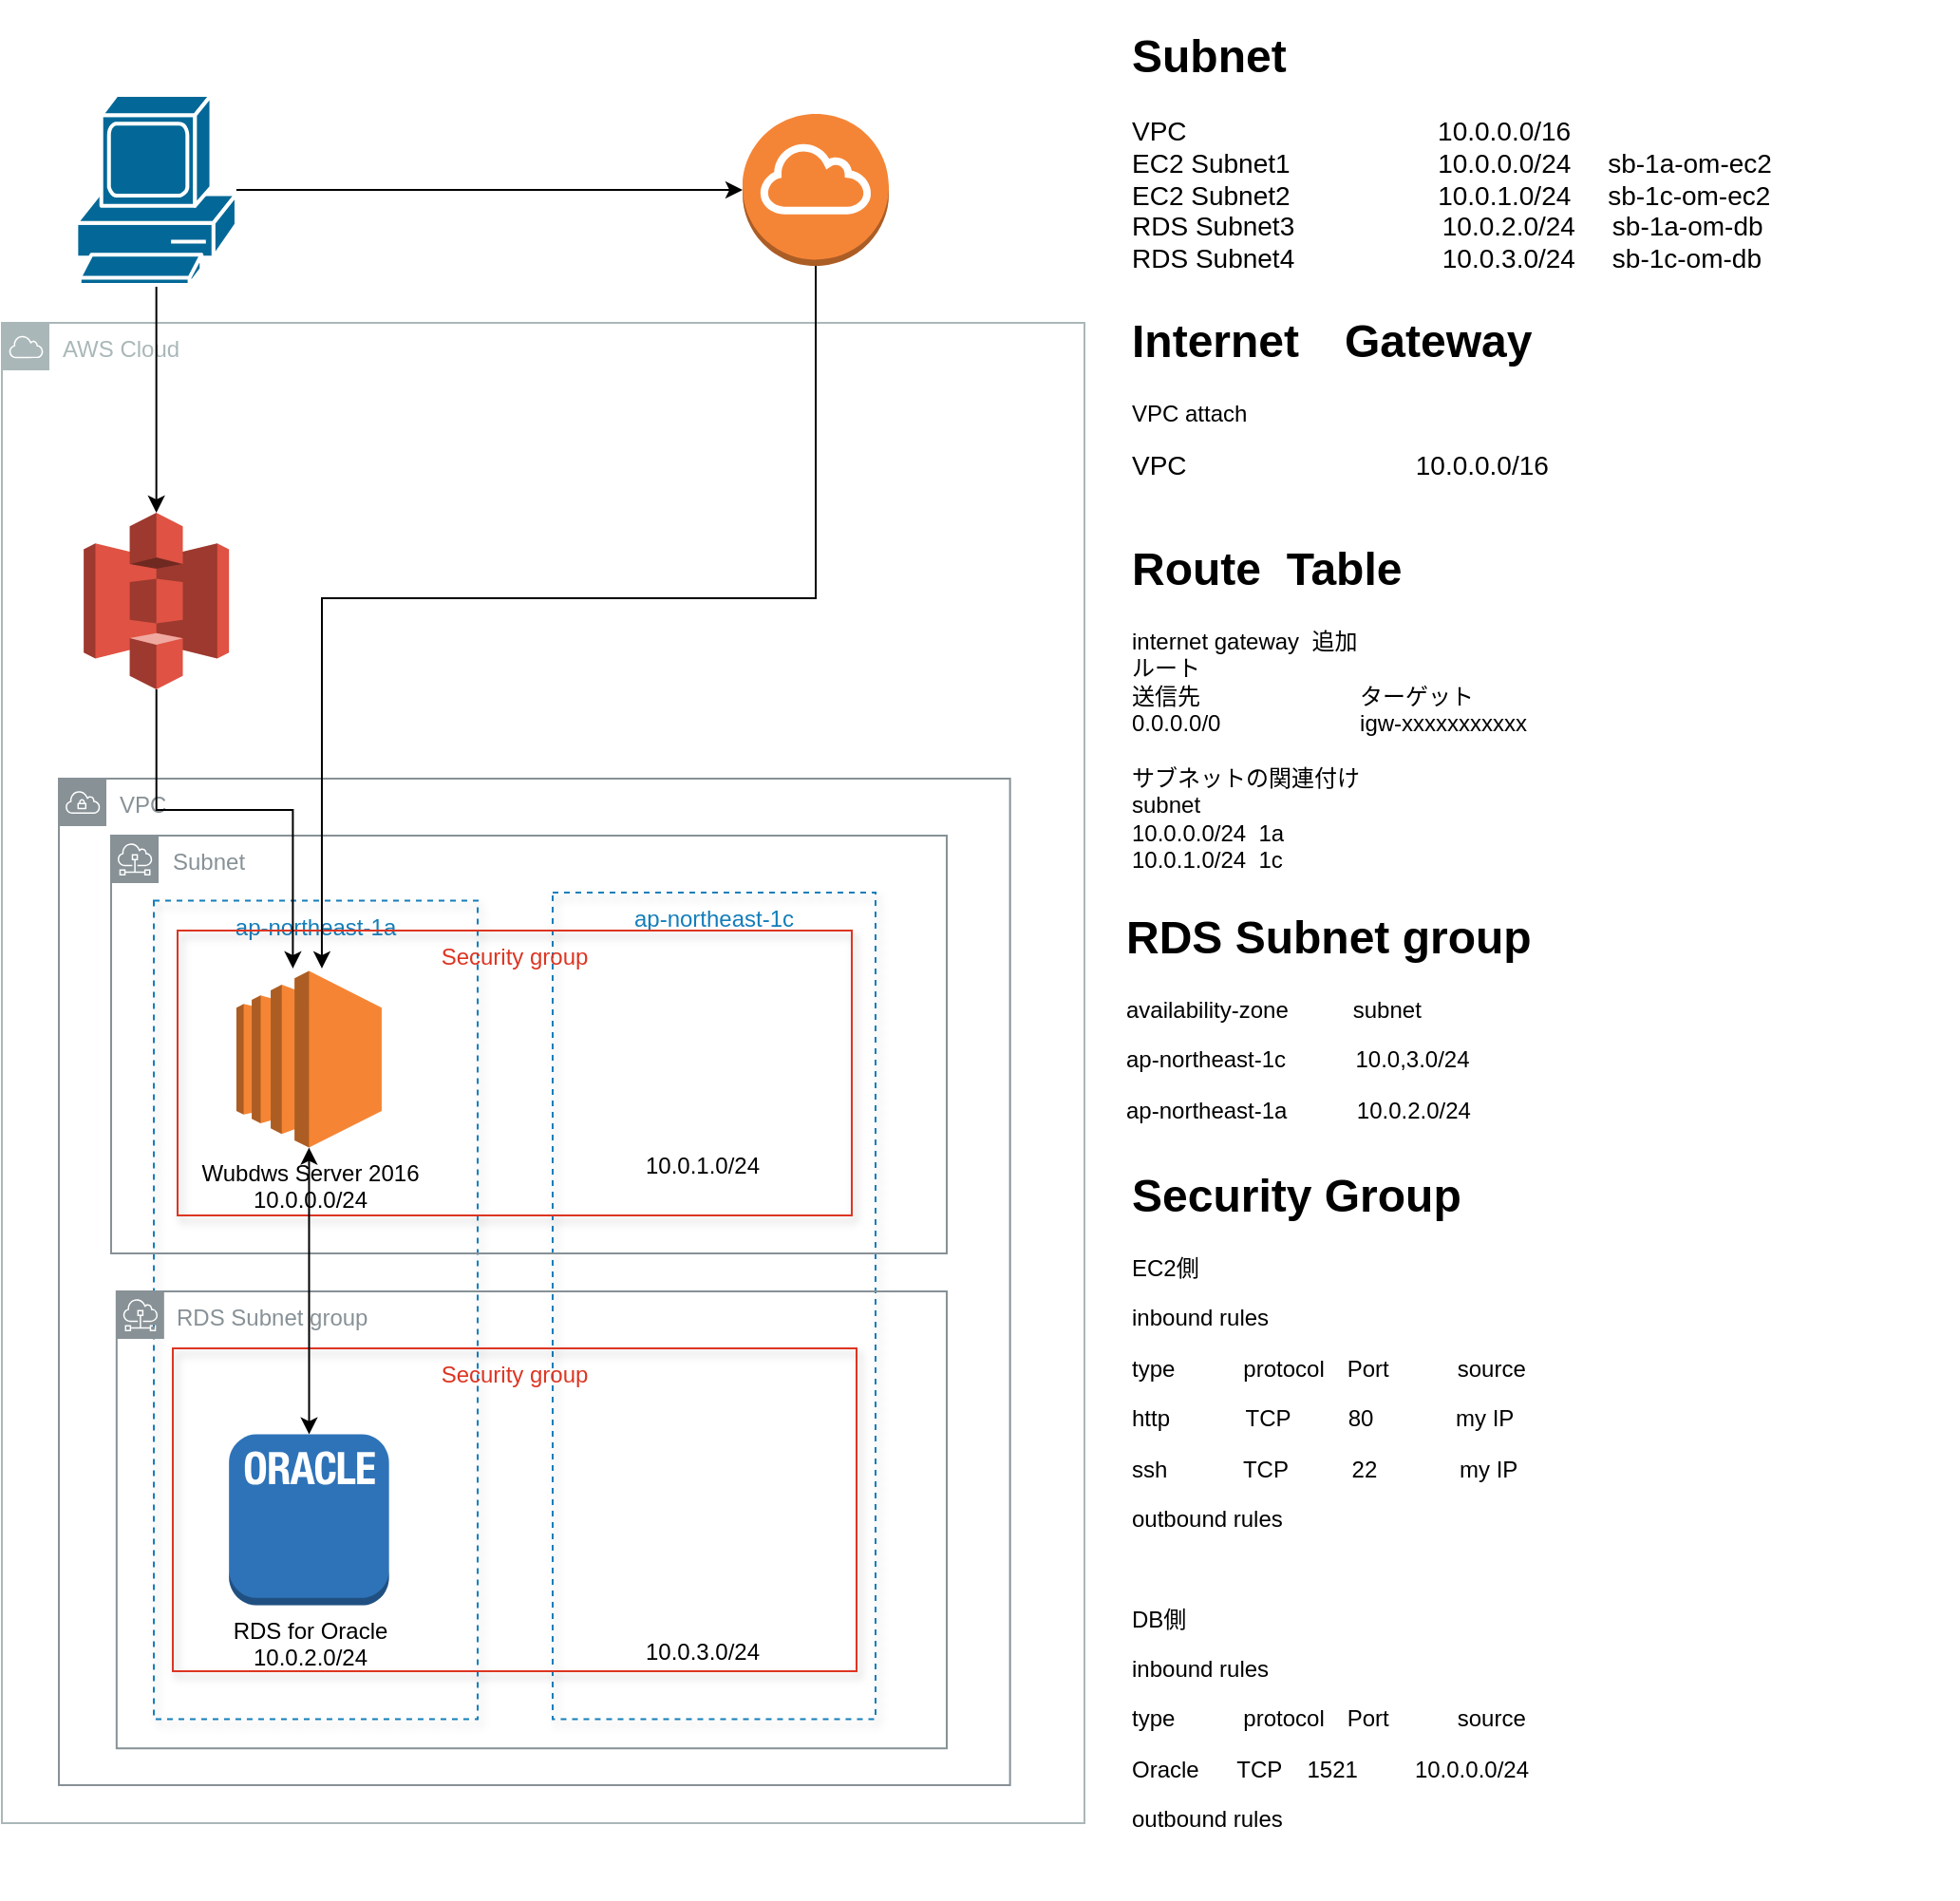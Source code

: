 <mxfile version="13.6.9" type="github"><diagram id="GWEeNumrINrzTQ22G5ji" name="ページ1"><mxGraphModel dx="920" dy="868" grid="1" gridSize="10" guides="1" tooltips="1" connect="1" arrows="1" fold="1" page="1" pageScale="1" pageWidth="827" pageHeight="1169" math="1" shadow="0"><root><mxCell id="0"/><mxCell id="1" parent="0"/><mxCell id="ISlcmJgeb__mbXeuOqbF-3" value="ap-northeast-1c" style="fillColor=none;strokeColor=#147EBA;dashed=1;verticalAlign=top;fontStyle=0;fontColor=#147EBA;shadow=1;" vertex="1" parent="1"><mxGeometry x="290" y="470" width="170" height="435.24" as="geometry"/></mxCell><mxCell id="ISlcmJgeb__mbXeuOqbF-8" value="ap-northeast-1a" style="fillColor=none;strokeColor=#147EBA;dashed=1;verticalAlign=top;fontStyle=0;fontColor=#147EBA;shadow=1;" vertex="1" parent="1"><mxGeometry x="80" y="474.3" width="170.52" height="430.94" as="geometry"/></mxCell><mxCell id="ISlcmJgeb__mbXeuOqbF-2" value="VPC" style="outlineConnect=0;gradientColor=none;html=1;whiteSpace=wrap;fontSize=12;fontStyle=0;shape=mxgraph.aws4.group;grIcon=mxgraph.aws4.group_vpc;strokeColor=#879196;fillColor=none;verticalAlign=top;align=left;spacingLeft=30;fontColor=#879196;dashed=0;" vertex="1" parent="1"><mxGeometry x="30" y="410" width="500.82" height="530" as="geometry"/></mxCell><mxCell id="ISlcmJgeb__mbXeuOqbF-14" value="Subnet" style="outlineConnect=0;gradientColor=none;html=1;whiteSpace=wrap;fontSize=12;fontStyle=0;shape=mxgraph.aws4.group;grIcon=mxgraph.aws4.group_subnet;strokeColor=#879196;fillColor=none;verticalAlign=top;align=left;spacingLeft=30;fontColor=#879196;dashed=0;" vertex="1" parent="1"><mxGeometry x="57.5" y="440" width="440" height="220" as="geometry"/></mxCell><mxCell id="ISlcmJgeb__mbXeuOqbF-11" value="Security group" style="fillColor=none;strokeColor=#DD3522;verticalAlign=top;fontStyle=0;fontColor=#DD3522;shadow=1;" vertex="1" parent="1"><mxGeometry x="92.5" y="490" width="355" height="150" as="geometry"/></mxCell><mxCell id="ISlcmJgeb__mbXeuOqbF-1" value="AWS Cloud" style="outlineConnect=0;gradientColor=none;html=1;whiteSpace=wrap;fontSize=12;fontStyle=0;shape=mxgraph.aws4.group;grIcon=mxgraph.aws4.group_aws_cloud;strokeColor=#AAB7B8;fillColor=none;verticalAlign=top;align=left;spacingLeft=30;fontColor=#AAB7B8;dashed=0;" vertex="1" parent="1"><mxGeometry y="170" width="570" height="790" as="geometry"/></mxCell><mxCell id="ISlcmJgeb__mbXeuOqbF-15" value="RDS Subnet group" style="outlineConnect=0;gradientColor=none;html=1;whiteSpace=wrap;fontSize=12;fontStyle=0;shape=mxgraph.aws4.group;grIcon=mxgraph.aws4.group_subnet;strokeColor=#879196;fillColor=none;verticalAlign=top;align=left;spacingLeft=30;fontColor=#879196;dashed=0;" vertex="1" parent="1"><mxGeometry x="60.41" y="680" width="437.09" height="240.62" as="geometry"/></mxCell><mxCell id="ISlcmJgeb__mbXeuOqbF-10" value="Security group" style="fillColor=none;strokeColor=#DD3522;verticalAlign=top;fontStyle=0;fontColor=#DD3522;shadow=1;" vertex="1" parent="1"><mxGeometry x="90" y="710" width="360" height="170" as="geometry"/></mxCell><mxCell id="ISlcmJgeb__mbXeuOqbF-6" value="Wubdws Server 2016&lt;br&gt;10.0.0.0/24&lt;br&gt;" style="outlineConnect=0;dashed=0;verticalLabelPosition=bottom;verticalAlign=top;align=center;html=1;shape=mxgraph.aws3.ec2;fillColor=#F58534;gradientColor=none;" vertex="1" parent="1"><mxGeometry x="123.47" y="511.3" width="76.5" height="93" as="geometry"/></mxCell><mxCell id="ISlcmJgeb__mbXeuOqbF-20" style="edgeStyle=orthogonalEdgeStyle;rounded=0;orthogonalLoop=1;jettySize=auto;html=1;entryX=0.5;entryY=1;entryDx=0;entryDy=0;entryPerimeter=0;startArrow=classic;startFill=1;" edge="1" parent="1" source="ISlcmJgeb__mbXeuOqbF-7" target="ISlcmJgeb__mbXeuOqbF-6"><mxGeometry relative="1" as="geometry"/></mxCell><mxCell id="ISlcmJgeb__mbXeuOqbF-7" value="RDS for Oracle&lt;br&gt;10.0.2.0/24" style="outlineConnect=0;dashed=0;verticalLabelPosition=bottom;verticalAlign=top;align=center;html=1;shape=mxgraph.aws3.oracle_db_instance_2;fillColor=#2E73B8;gradientColor=none;" vertex="1" parent="1"><mxGeometry x="119.58" y="755.31" width="84.25" height="90" as="geometry"/></mxCell><mxCell id="ISlcmJgeb__mbXeuOqbF-46" style="edgeStyle=orthogonalEdgeStyle;rounded=0;orthogonalLoop=1;jettySize=auto;html=1;entryX=0.214;entryY=0.133;entryDx=0;entryDy=0;entryPerimeter=0;startArrow=none;startFill=0;" edge="1" parent="1" source="ISlcmJgeb__mbXeuOqbF-16" target="ISlcmJgeb__mbXeuOqbF-11"><mxGeometry relative="1" as="geometry"/></mxCell><mxCell id="ISlcmJgeb__mbXeuOqbF-16" value="" style="outlineConnect=0;dashed=0;verticalLabelPosition=bottom;verticalAlign=top;align=center;html=1;shape=mxgraph.aws3.internet_gateway;fillColor=#F58536;gradientColor=none;" vertex="1" parent="1"><mxGeometry x="390" y="60" width="77.01" height="80" as="geometry"/></mxCell><mxCell id="ISlcmJgeb__mbXeuOqbF-17" value="&lt;h1&gt;Subnet&lt;/h1&gt;&lt;font style=&quot;font-size: 14px&quot;&gt;VPC&amp;nbsp; &amp;nbsp; &amp;nbsp; &amp;nbsp; &amp;nbsp; &amp;nbsp; &amp;nbsp; &amp;nbsp; &amp;nbsp; &amp;nbsp; &amp;nbsp; &amp;nbsp; &amp;nbsp; &amp;nbsp; &amp;nbsp; &amp;nbsp; &amp;nbsp; 10.0.0.0/16&lt;br&gt;EC2 Subnet1&amp;nbsp; &amp;nbsp; &amp;nbsp; &amp;nbsp; &amp;nbsp; &amp;nbsp; &amp;nbsp; &amp;nbsp; &amp;nbsp; &amp;nbsp; 10.0.0.0/24&amp;nbsp; &amp;nbsp; &amp;nbsp;sb-1a-om-ec2&lt;br&gt;EC2 Subnet2&amp;nbsp; &amp;nbsp; &amp;nbsp; &amp;nbsp; &amp;nbsp; &amp;nbsp; &amp;nbsp; &amp;nbsp; &amp;nbsp; &amp;nbsp; 10.0.1.0/24&amp;nbsp; &amp;nbsp; &amp;nbsp;sb-1c-om-ec2&lt;br&gt;RDS Subnet3&amp;nbsp; &amp;nbsp; &amp;nbsp; &amp;nbsp; &amp;nbsp; &amp;nbsp; &amp;nbsp; &amp;nbsp; &amp;nbsp; &amp;nbsp; 10.0.2.0/24&amp;nbsp; &amp;nbsp; &amp;nbsp;sb-1a-om-db&lt;br&gt;RDS Subnet4&amp;nbsp; &amp;nbsp; &amp;nbsp; &amp;nbsp; &amp;nbsp; &amp;nbsp; &amp;nbsp; &amp;nbsp; &amp;nbsp; &amp;nbsp; 10.0.3.0/24&amp;nbsp; &amp;nbsp; &amp;nbsp;sb-1c-om-db&amp;nbsp;&lt;/font&gt;&lt;br&gt;&lt;h1&gt;　&lt;/h1&gt;&lt;p&gt;&lt;br&gt;&lt;/p&gt;" style="text;html=1;strokeColor=none;fillColor=none;spacing=5;spacingTop=-20;whiteSpace=wrap;overflow=hidden;rounded=0;" vertex="1" parent="1"><mxGeometry x="590" y="10" width="360" height="160" as="geometry"/></mxCell><mxCell id="ISlcmJgeb__mbXeuOqbF-18" value="&lt;h1&gt;Security Group&lt;/h1&gt;&lt;p&gt;EC2側&lt;/p&gt;&lt;p&gt;inbound rules&lt;/p&gt;&lt;p&gt;type　　　protocol　Port　　　source&lt;/p&gt;&lt;p&gt;http&amp;nbsp; &amp;nbsp; &amp;nbsp; &amp;nbsp; &amp;nbsp; &amp;nbsp; TCP&amp;nbsp; &amp;nbsp; &amp;nbsp; &amp;nbsp; &amp;nbsp;80&amp;nbsp; &amp;nbsp; &amp;nbsp; &amp;nbsp; &amp;nbsp; &amp;nbsp; &amp;nbsp;my IP&amp;nbsp; &amp;nbsp;&amp;nbsp;&lt;/p&gt;&lt;p&gt;ssh&amp;nbsp; &amp;nbsp; &amp;nbsp; &amp;nbsp; &amp;nbsp; &amp;nbsp; TCP&amp;nbsp; &amp;nbsp; &amp;nbsp; &amp;nbsp; &amp;nbsp; 22&amp;nbsp; &amp;nbsp; &amp;nbsp; &amp;nbsp; &amp;nbsp; &amp;nbsp; &amp;nbsp;my IP&lt;/p&gt;&lt;p&gt;outbound rules&lt;/p&gt;&lt;p&gt;&lt;br&gt;&lt;/p&gt;&lt;p&gt;DB側&lt;/p&gt;&lt;p&gt;inbound rules&lt;br&gt;&lt;/p&gt;&lt;p&gt;type　　　protocol　Port　　　source&lt;/p&gt;&lt;p&gt;Oracle&amp;nbsp; &amp;nbsp; &amp;nbsp; TCP   &amp;nbsp; &amp;nbsp;1521 &amp;nbsp; &amp;nbsp; &amp;nbsp; &amp;nbsp; 10.0.0.0/24&lt;/p&gt;&lt;p&gt;outbound rules&lt;/p&gt;" style="text;html=1;strokeColor=none;fillColor=none;spacing=5;spacingTop=-20;whiteSpace=wrap;overflow=hidden;rounded=0;" vertex="1" parent="1"><mxGeometry x="590" y="610" width="401.5" height="390" as="geometry"/></mxCell><mxCell id="ISlcmJgeb__mbXeuOqbF-23" value="&lt;h1&gt;Internet　Gateway&lt;/h1&gt;&lt;p&gt;VPC attach&lt;/p&gt;&lt;p&gt;&lt;span style=&quot;font-size: 14px&quot;&gt;VPC&amp;nbsp; &amp;nbsp; &amp;nbsp; &amp;nbsp; &amp;nbsp; &amp;nbsp; &amp;nbsp; &amp;nbsp; &amp;nbsp; &amp;nbsp; &amp;nbsp; &amp;nbsp; &amp;nbsp; &amp;nbsp; &amp;nbsp; &amp;nbsp;10.0.0.0/16&lt;/span&gt;&lt;br&gt;&lt;/p&gt;" style="text;html=1;strokeColor=none;fillColor=none;spacing=5;spacingTop=-20;whiteSpace=wrap;overflow=hidden;rounded=0;" vertex="1" parent="1"><mxGeometry x="590" y="160" width="370" height="90" as="geometry"/></mxCell><mxCell id="ISlcmJgeb__mbXeuOqbF-24" value="&lt;h1&gt;Route&amp;nbsp; Table&lt;/h1&gt;&lt;div&gt;internet gateway&amp;nbsp; 追加&lt;/div&gt;&lt;div&gt;ルート&lt;/div&gt;&lt;div&gt;送信先　　　　　　　ターゲット&lt;/div&gt;&lt;div&gt;&lt;span&gt;0.0.0.0/0&amp;nbsp; &amp;nbsp; &amp;nbsp; &amp;nbsp; &amp;nbsp; &amp;nbsp; &amp;nbsp; &amp;nbsp; &amp;nbsp; &amp;nbsp; &amp;nbsp; igw-xxxxxxxxxxx&lt;/span&gt;&lt;/div&gt;&lt;div&gt;&lt;span&gt;&lt;br&gt;&lt;/span&gt;&lt;/div&gt;&lt;div&gt;&lt;span&gt;サブネットの関連付け&lt;/span&gt;&lt;/div&gt;&lt;div&gt;&lt;span&gt;subnet&lt;/span&gt;&lt;/div&gt;&lt;div&gt;10.0.0.0/24&amp;nbsp; 1a&lt;/div&gt;&lt;div&gt;10.0.1.0/24&amp;nbsp; 1c&lt;/div&gt;&lt;p&gt;&lt;br&gt;&lt;/p&gt;" style="text;html=1;strokeColor=none;fillColor=none;spacing=5;spacingTop=-20;whiteSpace=wrap;overflow=hidden;rounded=0;" vertex="1" parent="1"><mxGeometry x="590" y="280" width="440" height="190" as="geometry"/></mxCell><mxCell id="ISlcmJgeb__mbXeuOqbF-27" value="10.0.1.0/24" style="text;html=1;strokeColor=none;fillColor=none;align=center;verticalAlign=middle;whiteSpace=wrap;rounded=0;" vertex="1" parent="1"><mxGeometry x="324" y="604.3" width="90" height="20" as="geometry"/></mxCell><mxCell id="ISlcmJgeb__mbXeuOqbF-28" value="10.0.3.0/24" style="text;html=1;strokeColor=none;fillColor=none;align=center;verticalAlign=middle;whiteSpace=wrap;rounded=0;" vertex="1" parent="1"><mxGeometry x="324" y="860" width="90" height="20" as="geometry"/></mxCell><mxCell id="ISlcmJgeb__mbXeuOqbF-29" value="&lt;h1&gt;RDS Subnet group&lt;/h1&gt;&lt;div&gt;availability‐zone　　&amp;nbsp; &amp;nbsp;subnet&lt;/div&gt;&lt;p&gt;ap-northeast-1c&amp;nbsp; &amp;nbsp; &amp;nbsp; &amp;nbsp; &amp;nbsp; &amp;nbsp;10.0,3.0/24&lt;/p&gt;&lt;p&gt;ap-northeast-1a&amp;nbsp; &amp;nbsp; &amp;nbsp; &amp;nbsp; &amp;nbsp; &amp;nbsp;10.0.2.0/24&lt;/p&gt;" style="text;html=1;strokeColor=none;fillColor=none;spacing=5;spacingTop=-20;whiteSpace=wrap;overflow=hidden;rounded=0;" vertex="1" parent="1"><mxGeometry x="587" y="474.3" width="240" height="130" as="geometry"/></mxCell><mxCell id="ISlcmJgeb__mbXeuOqbF-33" style="edgeStyle=orthogonalEdgeStyle;rounded=0;orthogonalLoop=1;jettySize=auto;html=1;startArrow=none;startFill=0;" edge="1" parent="1" source="ISlcmJgeb__mbXeuOqbF-30" target="ISlcmJgeb__mbXeuOqbF-16"><mxGeometry relative="1" as="geometry"/></mxCell><mxCell id="ISlcmJgeb__mbXeuOqbF-36" style="edgeStyle=orthogonalEdgeStyle;rounded=0;orthogonalLoop=1;jettySize=auto;html=1;startArrow=none;startFill=0;" edge="1" parent="1" source="ISlcmJgeb__mbXeuOqbF-30" target="ISlcmJgeb__mbXeuOqbF-35"><mxGeometry relative="1" as="geometry"/></mxCell><mxCell id="ISlcmJgeb__mbXeuOqbF-30" value="" style="shape=mxgraph.cisco.computers_and_peripherals.pc;html=1;pointerEvents=1;dashed=0;fillColor=#036897;strokeColor=#ffffff;strokeWidth=2;verticalLabelPosition=bottom;verticalAlign=top;align=center;outlineConnect=0;" vertex="1" parent="1"><mxGeometry x="39.18" y="50" width="84.29" height="100" as="geometry"/></mxCell><mxCell id="ISlcmJgeb__mbXeuOqbF-43" style="edgeStyle=orthogonalEdgeStyle;rounded=0;orthogonalLoop=1;jettySize=auto;html=1;entryX=0.171;entryY=0.133;entryDx=0;entryDy=0;entryPerimeter=0;startArrow=none;startFill=0;" edge="1" parent="1" source="ISlcmJgeb__mbXeuOqbF-35" target="ISlcmJgeb__mbXeuOqbF-11"><mxGeometry relative="1" as="geometry"/></mxCell><mxCell id="ISlcmJgeb__mbXeuOqbF-35" value="" style="outlineConnect=0;dashed=0;verticalLabelPosition=bottom;verticalAlign=top;align=center;html=1;shape=mxgraph.aws3.s3;fillColor=#E05243;gradientColor=none;" vertex="1" parent="1"><mxGeometry x="43.08" y="270" width="76.5" height="93" as="geometry"/></mxCell></root></mxGraphModel></diagram></mxfile>